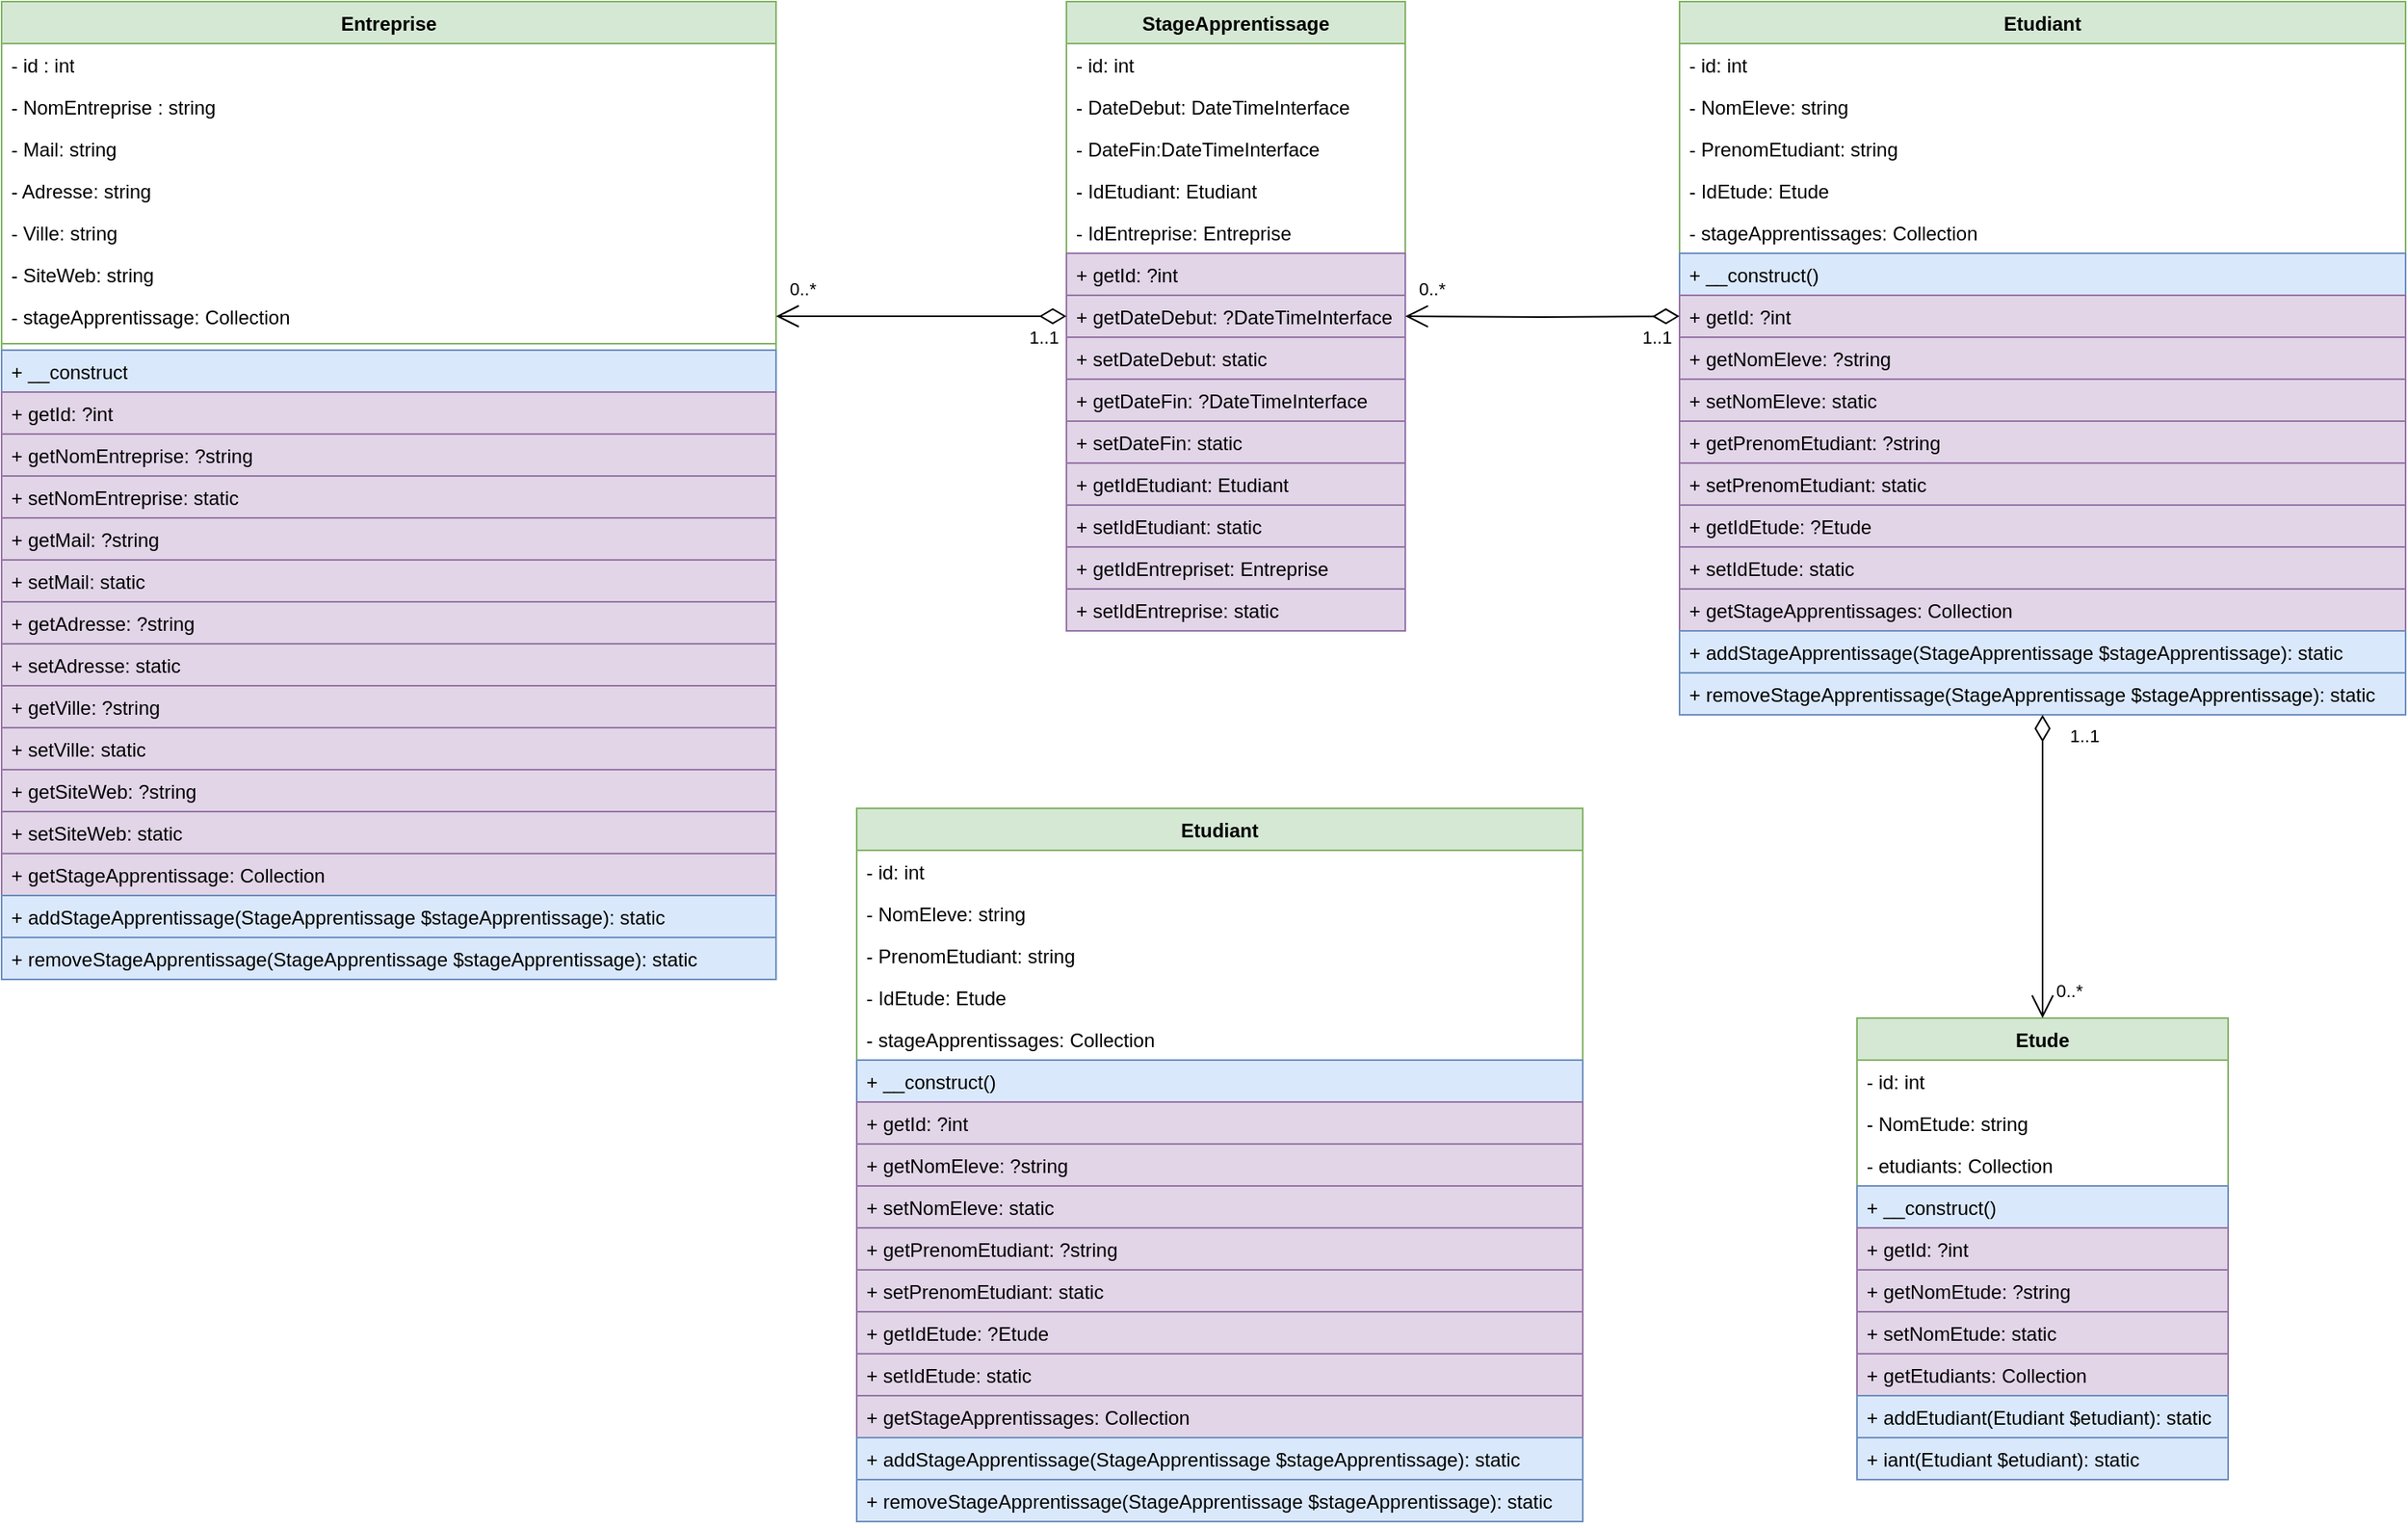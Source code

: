 <mxfile version="24.1.0" type="github">
  <diagram name="Page-1" id="tTyukOXu0yuskVTuLJfC">
    <mxGraphModel dx="2049" dy="1117" grid="1" gridSize="10" guides="1" tooltips="1" connect="1" arrows="1" fold="1" page="1" pageScale="1" pageWidth="827" pageHeight="1169" math="0" shadow="0">
      <root>
        <mxCell id="0" />
        <mxCell id="1" parent="0" />
        <mxCell id="duEF9Qy1ewrFmxR0d5C5-20" value="Entreprise" style="swimlane;fontStyle=1;align=center;verticalAlign=top;childLayout=stackLayout;horizontal=1;startSize=26;horizontalStack=0;resizeParent=1;resizeParentMax=0;resizeLast=0;collapsible=1;marginBottom=0;whiteSpace=wrap;html=1;fillColor=#d5e8d4;strokeColor=#82b366;" vertex="1" parent="1">
          <mxGeometry x="30" y="200" width="480" height="606" as="geometry" />
        </mxCell>
        <mxCell id="duEF9Qy1ewrFmxR0d5C5-21" value="&lt;div&gt;- id : int&lt;/div&gt;" style="text;strokeColor=none;fillColor=none;align=left;verticalAlign=top;spacingLeft=4;spacingRight=4;overflow=hidden;rotatable=0;points=[[0,0.5],[1,0.5]];portConstraint=eastwest;whiteSpace=wrap;html=1;" vertex="1" parent="duEF9Qy1ewrFmxR0d5C5-20">
          <mxGeometry y="26" width="480" height="26" as="geometry" />
        </mxCell>
        <mxCell id="duEF9Qy1ewrFmxR0d5C5-29" value="&lt;div&gt;- NomEntreprise : string&lt;br&gt;&lt;/div&gt;" style="text;strokeColor=none;fillColor=none;align=left;verticalAlign=top;spacingLeft=4;spacingRight=4;overflow=hidden;rotatable=0;points=[[0,0.5],[1,0.5]];portConstraint=eastwest;whiteSpace=wrap;html=1;" vertex="1" parent="duEF9Qy1ewrFmxR0d5C5-20">
          <mxGeometry y="52" width="480" height="26" as="geometry" />
        </mxCell>
        <mxCell id="duEF9Qy1ewrFmxR0d5C5-34" value="&lt;div&gt;- Mail: string&lt;br&gt;&lt;/div&gt;" style="text;strokeColor=none;fillColor=none;align=left;verticalAlign=top;spacingLeft=4;spacingRight=4;overflow=hidden;rotatable=0;points=[[0,0.5],[1,0.5]];portConstraint=eastwest;whiteSpace=wrap;html=1;" vertex="1" parent="duEF9Qy1ewrFmxR0d5C5-20">
          <mxGeometry y="78" width="480" height="26" as="geometry" />
        </mxCell>
        <mxCell id="duEF9Qy1ewrFmxR0d5C5-35" value="&lt;div&gt;- Adresse: string&lt;br&gt;&lt;/div&gt;" style="text;strokeColor=none;fillColor=none;align=left;verticalAlign=top;spacingLeft=4;spacingRight=4;overflow=hidden;rotatable=0;points=[[0,0.5],[1,0.5]];portConstraint=eastwest;whiteSpace=wrap;html=1;" vertex="1" parent="duEF9Qy1ewrFmxR0d5C5-20">
          <mxGeometry y="104" width="480" height="26" as="geometry" />
        </mxCell>
        <mxCell id="duEF9Qy1ewrFmxR0d5C5-37" value="&lt;div&gt;- Ville: string&lt;br&gt;&lt;/div&gt;" style="text;strokeColor=none;fillColor=none;align=left;verticalAlign=top;spacingLeft=4;spacingRight=4;overflow=hidden;rotatable=0;points=[[0,0.5],[1,0.5]];portConstraint=eastwest;whiteSpace=wrap;html=1;" vertex="1" parent="duEF9Qy1ewrFmxR0d5C5-20">
          <mxGeometry y="130" width="480" height="26" as="geometry" />
        </mxCell>
        <mxCell id="duEF9Qy1ewrFmxR0d5C5-36" value="&lt;div&gt;- SiteWeb: string&lt;br&gt;&lt;/div&gt;" style="text;strokeColor=none;fillColor=none;align=left;verticalAlign=top;spacingLeft=4;spacingRight=4;overflow=hidden;rotatable=0;points=[[0,0.5],[1,0.5]];portConstraint=eastwest;whiteSpace=wrap;html=1;" vertex="1" parent="duEF9Qy1ewrFmxR0d5C5-20">
          <mxGeometry y="156" width="480" height="26" as="geometry" />
        </mxCell>
        <mxCell id="duEF9Qy1ewrFmxR0d5C5-38" value="&lt;div&gt;- stageApprentissage: Collection&lt;br&gt;&lt;/div&gt;" style="text;strokeColor=none;fillColor=none;align=left;verticalAlign=top;spacingLeft=4;spacingRight=4;overflow=hidden;rotatable=0;points=[[0,0.5],[1,0.5]];portConstraint=eastwest;whiteSpace=wrap;html=1;" vertex="1" parent="duEF9Qy1ewrFmxR0d5C5-20">
          <mxGeometry y="182" width="480" height="26" as="geometry" />
        </mxCell>
        <mxCell id="duEF9Qy1ewrFmxR0d5C5-22" value="" style="line;strokeWidth=1;fillColor=none;align=left;verticalAlign=middle;spacingTop=-1;spacingLeft=3;spacingRight=3;rotatable=0;labelPosition=right;points=[];portConstraint=eastwest;strokeColor=inherit;" vertex="1" parent="duEF9Qy1ewrFmxR0d5C5-20">
          <mxGeometry y="208" width="480" height="8" as="geometry" />
        </mxCell>
        <mxCell id="duEF9Qy1ewrFmxR0d5C5-41" value="+ __construct" style="text;strokeColor=#6c8ebf;fillColor=#dae8fc;align=left;verticalAlign=top;spacingLeft=4;spacingRight=4;overflow=hidden;rotatable=0;points=[[0,0.5],[1,0.5]];portConstraint=eastwest;whiteSpace=wrap;html=1;" vertex="1" parent="duEF9Qy1ewrFmxR0d5C5-20">
          <mxGeometry y="216" width="480" height="26" as="geometry" />
        </mxCell>
        <mxCell id="duEF9Qy1ewrFmxR0d5C5-42" value="+ getId: ?int" style="text;strokeColor=#9673a6;fillColor=#e1d5e7;align=left;verticalAlign=top;spacingLeft=4;spacingRight=4;overflow=hidden;rotatable=0;points=[[0,0.5],[1,0.5]];portConstraint=eastwest;whiteSpace=wrap;html=1;" vertex="1" parent="duEF9Qy1ewrFmxR0d5C5-20">
          <mxGeometry y="242" width="480" height="26" as="geometry" />
        </mxCell>
        <mxCell id="duEF9Qy1ewrFmxR0d5C5-43" value="+ getNomEntreprise: ?string" style="text;strokeColor=#9673a6;fillColor=#e1d5e7;align=left;verticalAlign=top;spacingLeft=4;spacingRight=4;overflow=hidden;rotatable=0;points=[[0,0.5],[1,0.5]];portConstraint=eastwest;whiteSpace=wrap;html=1;" vertex="1" parent="duEF9Qy1ewrFmxR0d5C5-20">
          <mxGeometry y="268" width="480" height="26" as="geometry" />
        </mxCell>
        <mxCell id="duEF9Qy1ewrFmxR0d5C5-44" value="+ setNomEntreprise: static" style="text;strokeColor=#9673a6;fillColor=#e1d5e7;align=left;verticalAlign=top;spacingLeft=4;spacingRight=4;overflow=hidden;rotatable=0;points=[[0,0.5],[1,0.5]];portConstraint=eastwest;whiteSpace=wrap;html=1;" vertex="1" parent="duEF9Qy1ewrFmxR0d5C5-20">
          <mxGeometry y="294" width="480" height="26" as="geometry" />
        </mxCell>
        <mxCell id="duEF9Qy1ewrFmxR0d5C5-45" value="+ getMail: ?string" style="text;strokeColor=#9673a6;fillColor=#e1d5e7;align=left;verticalAlign=top;spacingLeft=4;spacingRight=4;overflow=hidden;rotatable=0;points=[[0,0.5],[1,0.5]];portConstraint=eastwest;whiteSpace=wrap;html=1;" vertex="1" parent="duEF9Qy1ewrFmxR0d5C5-20">
          <mxGeometry y="320" width="480" height="26" as="geometry" />
        </mxCell>
        <mxCell id="duEF9Qy1ewrFmxR0d5C5-46" value="+ setMail: static" style="text;strokeColor=#9673a6;fillColor=#e1d5e7;align=left;verticalAlign=top;spacingLeft=4;spacingRight=4;overflow=hidden;rotatable=0;points=[[0,0.5],[1,0.5]];portConstraint=eastwest;whiteSpace=wrap;html=1;" vertex="1" parent="duEF9Qy1ewrFmxR0d5C5-20">
          <mxGeometry y="346" width="480" height="26" as="geometry" />
        </mxCell>
        <mxCell id="duEF9Qy1ewrFmxR0d5C5-47" value="+ getAdresse: ?string" style="text;strokeColor=#9673a6;fillColor=#e1d5e7;align=left;verticalAlign=top;spacingLeft=4;spacingRight=4;overflow=hidden;rotatable=0;points=[[0,0.5],[1,0.5]];portConstraint=eastwest;whiteSpace=wrap;html=1;" vertex="1" parent="duEF9Qy1ewrFmxR0d5C5-20">
          <mxGeometry y="372" width="480" height="26" as="geometry" />
        </mxCell>
        <mxCell id="duEF9Qy1ewrFmxR0d5C5-48" value="+ setAdresse: static" style="text;strokeColor=#9673a6;fillColor=#e1d5e7;align=left;verticalAlign=top;spacingLeft=4;spacingRight=4;overflow=hidden;rotatable=0;points=[[0,0.5],[1,0.5]];portConstraint=eastwest;whiteSpace=wrap;html=1;" vertex="1" parent="duEF9Qy1ewrFmxR0d5C5-20">
          <mxGeometry y="398" width="480" height="26" as="geometry" />
        </mxCell>
        <mxCell id="duEF9Qy1ewrFmxR0d5C5-49" value="+ getVille: ?string" style="text;strokeColor=#9673a6;fillColor=#e1d5e7;align=left;verticalAlign=top;spacingLeft=4;spacingRight=4;overflow=hidden;rotatable=0;points=[[0,0.5],[1,0.5]];portConstraint=eastwest;whiteSpace=wrap;html=1;" vertex="1" parent="duEF9Qy1ewrFmxR0d5C5-20">
          <mxGeometry y="424" width="480" height="26" as="geometry" />
        </mxCell>
        <mxCell id="duEF9Qy1ewrFmxR0d5C5-50" value="+ setVille: static" style="text;strokeColor=#9673a6;fillColor=#e1d5e7;align=left;verticalAlign=top;spacingLeft=4;spacingRight=4;overflow=hidden;rotatable=0;points=[[0,0.5],[1,0.5]];portConstraint=eastwest;whiteSpace=wrap;html=1;" vertex="1" parent="duEF9Qy1ewrFmxR0d5C5-20">
          <mxGeometry y="450" width="480" height="26" as="geometry" />
        </mxCell>
        <mxCell id="duEF9Qy1ewrFmxR0d5C5-51" value="+ getSiteWeb: ?string" style="text;strokeColor=#9673a6;fillColor=#e1d5e7;align=left;verticalAlign=top;spacingLeft=4;spacingRight=4;overflow=hidden;rotatable=0;points=[[0,0.5],[1,0.5]];portConstraint=eastwest;whiteSpace=wrap;html=1;" vertex="1" parent="duEF9Qy1ewrFmxR0d5C5-20">
          <mxGeometry y="476" width="480" height="26" as="geometry" />
        </mxCell>
        <mxCell id="duEF9Qy1ewrFmxR0d5C5-52" value="+ setSiteWeb: static" style="text;strokeColor=#9673a6;fillColor=#e1d5e7;align=left;verticalAlign=top;spacingLeft=4;spacingRight=4;overflow=hidden;rotatable=0;points=[[0,0.5],[1,0.5]];portConstraint=eastwest;whiteSpace=wrap;html=1;" vertex="1" parent="duEF9Qy1ewrFmxR0d5C5-20">
          <mxGeometry y="502" width="480" height="26" as="geometry" />
        </mxCell>
        <mxCell id="duEF9Qy1ewrFmxR0d5C5-53" value="+ getStageApprentissage: Collection" style="text;strokeColor=#9673a6;fillColor=#e1d5e7;align=left;verticalAlign=top;spacingLeft=4;spacingRight=4;overflow=hidden;rotatable=0;points=[[0,0.5],[1,0.5]];portConstraint=eastwest;whiteSpace=wrap;html=1;" vertex="1" parent="duEF9Qy1ewrFmxR0d5C5-20">
          <mxGeometry y="528" width="480" height="26" as="geometry" />
        </mxCell>
        <mxCell id="duEF9Qy1ewrFmxR0d5C5-81" value="+ addStageApprentissage(StageApprentissage $stageApprentissage): static" style="text;strokeColor=#6c8ebf;fillColor=#dae8fc;align=left;verticalAlign=top;spacingLeft=4;spacingRight=4;overflow=hidden;rotatable=0;points=[[0,0.5],[1,0.5]];portConstraint=eastwest;whiteSpace=wrap;html=1;" vertex="1" parent="duEF9Qy1ewrFmxR0d5C5-20">
          <mxGeometry y="554" width="480" height="26" as="geometry" />
        </mxCell>
        <mxCell id="duEF9Qy1ewrFmxR0d5C5-82" value="+ removeStageApprentissage(StageApprentissage $stageApprentissage): static" style="text;strokeColor=#6c8ebf;fillColor=#dae8fc;align=left;verticalAlign=top;spacingLeft=4;spacingRight=4;overflow=hidden;rotatable=0;points=[[0,0.5],[1,0.5]];portConstraint=eastwest;whiteSpace=wrap;html=1;" vertex="1" parent="duEF9Qy1ewrFmxR0d5C5-20">
          <mxGeometry y="580" width="480" height="26" as="geometry" />
        </mxCell>
        <mxCell id="duEF9Qy1ewrFmxR0d5C5-57" value="Etudiant" style="swimlane;fontStyle=1;align=center;verticalAlign=top;childLayout=stackLayout;horizontal=1;startSize=26;horizontalStack=0;resizeParent=1;resizeParentMax=0;resizeLast=0;collapsible=1;marginBottom=0;whiteSpace=wrap;html=1;fillColor=#d5e8d4;strokeColor=#82b366;" vertex="1" parent="1">
          <mxGeometry x="1070" y="200" width="450" height="442" as="geometry" />
        </mxCell>
        <mxCell id="duEF9Qy1ewrFmxR0d5C5-58" value="&lt;div&gt;- id: int&lt;/div&gt;" style="text;strokeColor=none;fillColor=none;align=left;verticalAlign=top;spacingLeft=4;spacingRight=4;overflow=hidden;rotatable=0;points=[[0,0.5],[1,0.5]];portConstraint=eastwest;whiteSpace=wrap;html=1;" vertex="1" parent="duEF9Qy1ewrFmxR0d5C5-57">
          <mxGeometry y="26" width="450" height="26" as="geometry" />
        </mxCell>
        <mxCell id="duEF9Qy1ewrFmxR0d5C5-59" value="&lt;div&gt;- NomEleve: string&lt;br&gt;&lt;/div&gt;" style="text;strokeColor=none;fillColor=none;align=left;verticalAlign=top;spacingLeft=4;spacingRight=4;overflow=hidden;rotatable=0;points=[[0,0.5],[1,0.5]];portConstraint=eastwest;whiteSpace=wrap;html=1;" vertex="1" parent="duEF9Qy1ewrFmxR0d5C5-57">
          <mxGeometry y="52" width="450" height="26" as="geometry" />
        </mxCell>
        <mxCell id="duEF9Qy1ewrFmxR0d5C5-60" value="&lt;div&gt;- PrenomEtudiant: string&lt;br&gt;&lt;/div&gt;" style="text;strokeColor=none;fillColor=none;align=left;verticalAlign=top;spacingLeft=4;spacingRight=4;overflow=hidden;rotatable=0;points=[[0,0.5],[1,0.5]];portConstraint=eastwest;whiteSpace=wrap;html=1;" vertex="1" parent="duEF9Qy1ewrFmxR0d5C5-57">
          <mxGeometry y="78" width="450" height="26" as="geometry" />
        </mxCell>
        <mxCell id="duEF9Qy1ewrFmxR0d5C5-61" value="&lt;div&gt;- IdEtude: Etude&lt;br&gt;&lt;/div&gt;" style="text;strokeColor=none;fillColor=none;align=left;verticalAlign=top;spacingLeft=4;spacingRight=4;overflow=hidden;rotatable=0;points=[[0,0.5],[1,0.5]];portConstraint=eastwest;whiteSpace=wrap;html=1;" vertex="1" parent="duEF9Qy1ewrFmxR0d5C5-57">
          <mxGeometry y="104" width="450" height="26" as="geometry" />
        </mxCell>
        <mxCell id="duEF9Qy1ewrFmxR0d5C5-62" value="&lt;div&gt;- stageApprentissages: Collection&lt;br&gt;&lt;/div&gt;" style="text;strokeColor=none;fillColor=none;align=left;verticalAlign=top;spacingLeft=4;spacingRight=4;overflow=hidden;rotatable=0;points=[[0,0.5],[1,0.5]];portConstraint=eastwest;whiteSpace=wrap;html=1;" vertex="1" parent="duEF9Qy1ewrFmxR0d5C5-57">
          <mxGeometry y="130" width="450" height="26" as="geometry" />
        </mxCell>
        <mxCell id="duEF9Qy1ewrFmxR0d5C5-66" value="+ __construct()" style="text;strokeColor=#6c8ebf;fillColor=#dae8fc;align=left;verticalAlign=top;spacingLeft=4;spacingRight=4;overflow=hidden;rotatable=0;points=[[0,0.5],[1,0.5]];portConstraint=eastwest;whiteSpace=wrap;html=1;" vertex="1" parent="duEF9Qy1ewrFmxR0d5C5-57">
          <mxGeometry y="156" width="450" height="26" as="geometry" />
        </mxCell>
        <mxCell id="duEF9Qy1ewrFmxR0d5C5-67" value="+ getId: ?int" style="text;strokeColor=#9673a6;fillColor=#e1d5e7;align=left;verticalAlign=top;spacingLeft=4;spacingRight=4;overflow=hidden;rotatable=0;points=[[0,0.5],[1,0.5]];portConstraint=eastwest;whiteSpace=wrap;html=1;" vertex="1" parent="duEF9Qy1ewrFmxR0d5C5-57">
          <mxGeometry y="182" width="450" height="26" as="geometry" />
        </mxCell>
        <mxCell id="duEF9Qy1ewrFmxR0d5C5-68" value="+ getNomEleve: ?string" style="text;strokeColor=#9673a6;fillColor=#e1d5e7;align=left;verticalAlign=top;spacingLeft=4;spacingRight=4;overflow=hidden;rotatable=0;points=[[0,0.5],[1,0.5]];portConstraint=eastwest;whiteSpace=wrap;html=1;" vertex="1" parent="duEF9Qy1ewrFmxR0d5C5-57">
          <mxGeometry y="208" width="450" height="26" as="geometry" />
        </mxCell>
        <mxCell id="duEF9Qy1ewrFmxR0d5C5-69" value="+ setNomEleve: static" style="text;strokeColor=#9673a6;fillColor=#e1d5e7;align=left;verticalAlign=top;spacingLeft=4;spacingRight=4;overflow=hidden;rotatable=0;points=[[0,0.5],[1,0.5]];portConstraint=eastwest;whiteSpace=wrap;html=1;" vertex="1" parent="duEF9Qy1ewrFmxR0d5C5-57">
          <mxGeometry y="234" width="450" height="26" as="geometry" />
        </mxCell>
        <mxCell id="duEF9Qy1ewrFmxR0d5C5-70" value="+ getPrenomEtudiant: ?string" style="text;strokeColor=#9673a6;fillColor=#e1d5e7;align=left;verticalAlign=top;spacingLeft=4;spacingRight=4;overflow=hidden;rotatable=0;points=[[0,0.5],[1,0.5]];portConstraint=eastwest;whiteSpace=wrap;html=1;" vertex="1" parent="duEF9Qy1ewrFmxR0d5C5-57">
          <mxGeometry y="260" width="450" height="26" as="geometry" />
        </mxCell>
        <mxCell id="duEF9Qy1ewrFmxR0d5C5-71" value="+ setPrenomEtudiant: static" style="text;strokeColor=#9673a6;fillColor=#e1d5e7;align=left;verticalAlign=top;spacingLeft=4;spacingRight=4;overflow=hidden;rotatable=0;points=[[0,0.5],[1,0.5]];portConstraint=eastwest;whiteSpace=wrap;html=1;" vertex="1" parent="duEF9Qy1ewrFmxR0d5C5-57">
          <mxGeometry y="286" width="450" height="26" as="geometry" />
        </mxCell>
        <mxCell id="duEF9Qy1ewrFmxR0d5C5-72" value="+ getIdEtude: ?Etude" style="text;strokeColor=#9673a6;fillColor=#e1d5e7;align=left;verticalAlign=top;spacingLeft=4;spacingRight=4;overflow=hidden;rotatable=0;points=[[0,0.5],[1,0.5]];portConstraint=eastwest;whiteSpace=wrap;html=1;" vertex="1" parent="duEF9Qy1ewrFmxR0d5C5-57">
          <mxGeometry y="312" width="450" height="26" as="geometry" />
        </mxCell>
        <mxCell id="duEF9Qy1ewrFmxR0d5C5-73" value="+ setIdEtude: static" style="text;strokeColor=#9673a6;fillColor=#e1d5e7;align=left;verticalAlign=top;spacingLeft=4;spacingRight=4;overflow=hidden;rotatable=0;points=[[0,0.5],[1,0.5]];portConstraint=eastwest;whiteSpace=wrap;html=1;" vertex="1" parent="duEF9Qy1ewrFmxR0d5C5-57">
          <mxGeometry y="338" width="450" height="26" as="geometry" />
        </mxCell>
        <mxCell id="duEF9Qy1ewrFmxR0d5C5-74" value="+ getStageApprentissages: Collection" style="text;strokeColor=#9673a6;fillColor=#e1d5e7;align=left;verticalAlign=top;spacingLeft=4;spacingRight=4;overflow=hidden;rotatable=0;points=[[0,0.5],[1,0.5]];portConstraint=eastwest;whiteSpace=wrap;html=1;" vertex="1" parent="duEF9Qy1ewrFmxR0d5C5-57">
          <mxGeometry y="364" width="450" height="26" as="geometry" />
        </mxCell>
        <mxCell id="duEF9Qy1ewrFmxR0d5C5-75" value="+ addStageApprentissage(StageApprentissage $stageApprentissage): static" style="text;strokeColor=#6c8ebf;fillColor=#dae8fc;align=left;verticalAlign=top;spacingLeft=4;spacingRight=4;overflow=hidden;rotatable=0;points=[[0,0.5],[1,0.5]];portConstraint=eastwest;whiteSpace=wrap;html=1;" vertex="1" parent="duEF9Qy1ewrFmxR0d5C5-57">
          <mxGeometry y="390" width="450" height="26" as="geometry" />
        </mxCell>
        <mxCell id="duEF9Qy1ewrFmxR0d5C5-76" value="+ removeStageApprentissage(StageApprentissage $stageApprentissage): static" style="text;strokeColor=#6c8ebf;fillColor=#dae8fc;align=left;verticalAlign=top;spacingLeft=4;spacingRight=4;overflow=hidden;rotatable=0;points=[[0,0.5],[1,0.5]];portConstraint=eastwest;whiteSpace=wrap;html=1;" vertex="1" parent="duEF9Qy1ewrFmxR0d5C5-57">
          <mxGeometry y="416" width="450" height="26" as="geometry" />
        </mxCell>
        <mxCell id="duEF9Qy1ewrFmxR0d5C5-83" value="&lt;div&gt;Etude&lt;/div&gt;" style="swimlane;fontStyle=1;align=center;verticalAlign=top;childLayout=stackLayout;horizontal=1;startSize=26;horizontalStack=0;resizeParent=1;resizeParentMax=0;resizeLast=0;collapsible=1;marginBottom=0;whiteSpace=wrap;html=1;fillColor=#d5e8d4;strokeColor=#82b366;" vertex="1" parent="1">
          <mxGeometry x="1180" y="830" width="230" height="286" as="geometry" />
        </mxCell>
        <mxCell id="duEF9Qy1ewrFmxR0d5C5-84" value="&lt;div&gt;- id: int&lt;/div&gt;" style="text;strokeColor=none;fillColor=none;align=left;verticalAlign=top;spacingLeft=4;spacingRight=4;overflow=hidden;rotatable=0;points=[[0,0.5],[1,0.5]];portConstraint=eastwest;whiteSpace=wrap;html=1;" vertex="1" parent="duEF9Qy1ewrFmxR0d5C5-83">
          <mxGeometry y="26" width="230" height="26" as="geometry" />
        </mxCell>
        <mxCell id="duEF9Qy1ewrFmxR0d5C5-85" value="&lt;div&gt;- NomEtude: string&lt;br&gt;&lt;/div&gt;" style="text;strokeColor=none;fillColor=none;align=left;verticalAlign=top;spacingLeft=4;spacingRight=4;overflow=hidden;rotatable=0;points=[[0,0.5],[1,0.5]];portConstraint=eastwest;whiteSpace=wrap;html=1;" vertex="1" parent="duEF9Qy1ewrFmxR0d5C5-83">
          <mxGeometry y="52" width="230" height="26" as="geometry" />
        </mxCell>
        <mxCell id="duEF9Qy1ewrFmxR0d5C5-88" value="&lt;div&gt;- etudiants: Collection&lt;br&gt;&lt;/div&gt;" style="text;strokeColor=none;fillColor=none;align=left;verticalAlign=top;spacingLeft=4;spacingRight=4;overflow=hidden;rotatable=0;points=[[0,0.5],[1,0.5]];portConstraint=eastwest;whiteSpace=wrap;html=1;" vertex="1" parent="duEF9Qy1ewrFmxR0d5C5-83">
          <mxGeometry y="78" width="230" height="26" as="geometry" />
        </mxCell>
        <mxCell id="duEF9Qy1ewrFmxR0d5C5-89" value="+ __construct()" style="text;strokeColor=#6c8ebf;fillColor=#dae8fc;align=left;verticalAlign=top;spacingLeft=4;spacingRight=4;overflow=hidden;rotatable=0;points=[[0,0.5],[1,0.5]];portConstraint=eastwest;whiteSpace=wrap;html=1;" vertex="1" parent="duEF9Qy1ewrFmxR0d5C5-83">
          <mxGeometry y="104" width="230" height="26" as="geometry" />
        </mxCell>
        <mxCell id="duEF9Qy1ewrFmxR0d5C5-90" value="+ getId: ?int" style="text;strokeColor=#9673a6;fillColor=#e1d5e7;align=left;verticalAlign=top;spacingLeft=4;spacingRight=4;overflow=hidden;rotatable=0;points=[[0,0.5],[1,0.5]];portConstraint=eastwest;whiteSpace=wrap;html=1;" vertex="1" parent="duEF9Qy1ewrFmxR0d5C5-83">
          <mxGeometry y="130" width="230" height="26" as="geometry" />
        </mxCell>
        <mxCell id="duEF9Qy1ewrFmxR0d5C5-91" value="+ getNomEtude: ?string" style="text;strokeColor=#9673a6;fillColor=#e1d5e7;align=left;verticalAlign=top;spacingLeft=4;spacingRight=4;overflow=hidden;rotatable=0;points=[[0,0.5],[1,0.5]];portConstraint=eastwest;whiteSpace=wrap;html=1;" vertex="1" parent="duEF9Qy1ewrFmxR0d5C5-83">
          <mxGeometry y="156" width="230" height="26" as="geometry" />
        </mxCell>
        <mxCell id="duEF9Qy1ewrFmxR0d5C5-92" value="+ setNomEtude: static" style="text;strokeColor=#9673a6;fillColor=#e1d5e7;align=left;verticalAlign=top;spacingLeft=4;spacingRight=4;overflow=hidden;rotatable=0;points=[[0,0.5],[1,0.5]];portConstraint=eastwest;whiteSpace=wrap;html=1;" vertex="1" parent="duEF9Qy1ewrFmxR0d5C5-83">
          <mxGeometry y="182" width="230" height="26" as="geometry" />
        </mxCell>
        <mxCell id="duEF9Qy1ewrFmxR0d5C5-97" value="+ getEtudiants: Collection" style="text;strokeColor=#9673a6;fillColor=#e1d5e7;align=left;verticalAlign=top;spacingLeft=4;spacingRight=4;overflow=hidden;rotatable=0;points=[[0,0.5],[1,0.5]];portConstraint=eastwest;whiteSpace=wrap;html=1;" vertex="1" parent="duEF9Qy1ewrFmxR0d5C5-83">
          <mxGeometry y="208" width="230" height="26" as="geometry" />
        </mxCell>
        <mxCell id="duEF9Qy1ewrFmxR0d5C5-98" value="+ addEtudiant(Etudiant $etudiant): static" style="text;strokeColor=#6c8ebf;fillColor=#dae8fc;align=left;verticalAlign=top;spacingLeft=4;spacingRight=4;overflow=hidden;rotatable=0;points=[[0,0.5],[1,0.5]];portConstraint=eastwest;whiteSpace=wrap;html=1;" vertex="1" parent="duEF9Qy1ewrFmxR0d5C5-83">
          <mxGeometry y="234" width="230" height="26" as="geometry" />
        </mxCell>
        <mxCell id="duEF9Qy1ewrFmxR0d5C5-99" value="+ iant(Etudiant $etudiant): static" style="text;strokeColor=#6c8ebf;fillColor=#dae8fc;align=left;verticalAlign=top;spacingLeft=4;spacingRight=4;overflow=hidden;rotatable=0;points=[[0,0.5],[1,0.5]];portConstraint=eastwest;whiteSpace=wrap;html=1;" vertex="1" parent="duEF9Qy1ewrFmxR0d5C5-83">
          <mxGeometry y="260" width="230" height="26" as="geometry" />
        </mxCell>
        <mxCell id="duEF9Qy1ewrFmxR0d5C5-103" value="" style="endArrow=open;html=1;endSize=12;startArrow=diamondThin;startSize=14;startFill=0;edgeStyle=orthogonalEdgeStyle;rounded=0;entryX=0.5;entryY=0;entryDx=0;entryDy=0;exitX=0.5;exitY=1;exitDx=0;exitDy=0;" edge="1" parent="1" source="duEF9Qy1ewrFmxR0d5C5-57" target="duEF9Qy1ewrFmxR0d5C5-83">
          <mxGeometry relative="1" as="geometry">
            <mxPoint x="720" y="900" as="sourcePoint" />
            <mxPoint x="880" y="900" as="targetPoint" />
          </mxGeometry>
        </mxCell>
        <mxCell id="duEF9Qy1ewrFmxR0d5C5-104" value="1..1" style="edgeLabel;resizable=0;html=1;align=left;verticalAlign=top;" connectable="0" vertex="1" parent="duEF9Qy1ewrFmxR0d5C5-103">
          <mxGeometry x="-1" relative="1" as="geometry">
            <mxPoint x="15" as="offset" />
          </mxGeometry>
        </mxCell>
        <mxCell id="duEF9Qy1ewrFmxR0d5C5-105" value="&lt;div&gt;0..*&lt;/div&gt;" style="edgeLabel;resizable=0;html=1;align=right;verticalAlign=top;" connectable="0" vertex="1" parent="duEF9Qy1ewrFmxR0d5C5-103">
          <mxGeometry x="1" relative="1" as="geometry">
            <mxPoint x="25" y="-30" as="offset" />
          </mxGeometry>
        </mxCell>
        <mxCell id="duEF9Qy1ewrFmxR0d5C5-106" value="StageApprentissage" style="swimlane;fontStyle=1;align=center;verticalAlign=top;childLayout=stackLayout;horizontal=1;startSize=26;horizontalStack=0;resizeParent=1;resizeParentMax=0;resizeLast=0;collapsible=1;marginBottom=0;whiteSpace=wrap;html=1;fillColor=#d5e8d4;strokeColor=#82b366;" vertex="1" parent="1">
          <mxGeometry x="690" y="200" width="210" height="390" as="geometry" />
        </mxCell>
        <mxCell id="duEF9Qy1ewrFmxR0d5C5-107" value="&lt;div&gt;- id: int&lt;/div&gt;" style="text;strokeColor=none;fillColor=none;align=left;verticalAlign=top;spacingLeft=4;spacingRight=4;overflow=hidden;rotatable=0;points=[[0,0.5],[1,0.5]];portConstraint=eastwest;whiteSpace=wrap;html=1;" vertex="1" parent="duEF9Qy1ewrFmxR0d5C5-106">
          <mxGeometry y="26" width="210" height="26" as="geometry" />
        </mxCell>
        <mxCell id="duEF9Qy1ewrFmxR0d5C5-108" value="&lt;div&gt;- DateDebut: DateTimeInterface&lt;br&gt;&lt;/div&gt;" style="text;strokeColor=none;fillColor=none;align=left;verticalAlign=top;spacingLeft=4;spacingRight=4;overflow=hidden;rotatable=0;points=[[0,0.5],[1,0.5]];portConstraint=eastwest;whiteSpace=wrap;html=1;" vertex="1" parent="duEF9Qy1ewrFmxR0d5C5-106">
          <mxGeometry y="52" width="210" height="26" as="geometry" />
        </mxCell>
        <mxCell id="duEF9Qy1ewrFmxR0d5C5-109" value="&lt;div&gt;- DateFin:DateTimeInterface &lt;/div&gt;" style="text;strokeColor=none;fillColor=none;align=left;verticalAlign=top;spacingLeft=4;spacingRight=4;overflow=hidden;rotatable=0;points=[[0,0.5],[1,0.5]];portConstraint=eastwest;whiteSpace=wrap;html=1;" vertex="1" parent="duEF9Qy1ewrFmxR0d5C5-106">
          <mxGeometry y="78" width="210" height="26" as="geometry" />
        </mxCell>
        <mxCell id="duEF9Qy1ewrFmxR0d5C5-110" value="&lt;div&gt;- IdEtudiant: Etudiant&lt;br&gt;&lt;/div&gt;" style="text;strokeColor=none;fillColor=none;align=left;verticalAlign=top;spacingLeft=4;spacingRight=4;overflow=hidden;rotatable=0;points=[[0,0.5],[1,0.5]];portConstraint=eastwest;whiteSpace=wrap;html=1;" vertex="1" parent="duEF9Qy1ewrFmxR0d5C5-106">
          <mxGeometry y="104" width="210" height="26" as="geometry" />
        </mxCell>
        <mxCell id="duEF9Qy1ewrFmxR0d5C5-111" value="&lt;div&gt;- IdEntreprise: Entreprise&lt;br&gt;&lt;/div&gt;" style="text;strokeColor=none;fillColor=none;align=left;verticalAlign=top;spacingLeft=4;spacingRight=4;overflow=hidden;rotatable=0;points=[[0,0.5],[1,0.5]];portConstraint=eastwest;whiteSpace=wrap;html=1;" vertex="1" parent="duEF9Qy1ewrFmxR0d5C5-106">
          <mxGeometry y="130" width="210" height="26" as="geometry" />
        </mxCell>
        <mxCell id="duEF9Qy1ewrFmxR0d5C5-113" value="+ getId: ?int" style="text;strokeColor=#9673a6;fillColor=#e1d5e7;align=left;verticalAlign=top;spacingLeft=4;spacingRight=4;overflow=hidden;rotatable=0;points=[[0,0.5],[1,0.5]];portConstraint=eastwest;whiteSpace=wrap;html=1;" vertex="1" parent="duEF9Qy1ewrFmxR0d5C5-106">
          <mxGeometry y="156" width="210" height="26" as="geometry" />
        </mxCell>
        <mxCell id="duEF9Qy1ewrFmxR0d5C5-114" value="+ getDateDebut: ?DateTimeInterface" style="text;strokeColor=#9673a6;fillColor=#e1d5e7;align=left;verticalAlign=top;spacingLeft=4;spacingRight=4;overflow=hidden;rotatable=0;points=[[0,0.5],[1,0.5]];portConstraint=eastwest;whiteSpace=wrap;html=1;" vertex="1" parent="duEF9Qy1ewrFmxR0d5C5-106">
          <mxGeometry y="182" width="210" height="26" as="geometry" />
        </mxCell>
        <mxCell id="duEF9Qy1ewrFmxR0d5C5-115" value="+ setDateDebut: static" style="text;strokeColor=#9673a6;fillColor=#e1d5e7;align=left;verticalAlign=top;spacingLeft=4;spacingRight=4;overflow=hidden;rotatable=0;points=[[0,0.5],[1,0.5]];portConstraint=eastwest;whiteSpace=wrap;html=1;" vertex="1" parent="duEF9Qy1ewrFmxR0d5C5-106">
          <mxGeometry y="208" width="210" height="26" as="geometry" />
        </mxCell>
        <mxCell id="duEF9Qy1ewrFmxR0d5C5-123" value="+ getDateFin: ?DateTimeInterface" style="text;strokeColor=#9673a6;fillColor=#e1d5e7;align=left;verticalAlign=top;spacingLeft=4;spacingRight=4;overflow=hidden;rotatable=0;points=[[0,0.5],[1,0.5]];portConstraint=eastwest;whiteSpace=wrap;html=1;" vertex="1" parent="duEF9Qy1ewrFmxR0d5C5-106">
          <mxGeometry y="234" width="210" height="26" as="geometry" />
        </mxCell>
        <mxCell id="duEF9Qy1ewrFmxR0d5C5-124" value="+ setDateFin: static" style="text;strokeColor=#9673a6;fillColor=#e1d5e7;align=left;verticalAlign=top;spacingLeft=4;spacingRight=4;overflow=hidden;rotatable=0;points=[[0,0.5],[1,0.5]];portConstraint=eastwest;whiteSpace=wrap;html=1;" vertex="1" parent="duEF9Qy1ewrFmxR0d5C5-106">
          <mxGeometry y="260" width="210" height="26" as="geometry" />
        </mxCell>
        <mxCell id="duEF9Qy1ewrFmxR0d5C5-125" value="+ getIdEtudiant: Etudiant" style="text;strokeColor=#9673a6;fillColor=#e1d5e7;align=left;verticalAlign=top;spacingLeft=4;spacingRight=4;overflow=hidden;rotatable=0;points=[[0,0.5],[1,0.5]];portConstraint=eastwest;whiteSpace=wrap;html=1;" vertex="1" parent="duEF9Qy1ewrFmxR0d5C5-106">
          <mxGeometry y="286" width="210" height="26" as="geometry" />
        </mxCell>
        <mxCell id="duEF9Qy1ewrFmxR0d5C5-126" value="+ setIdEtudiant: static" style="text;strokeColor=#9673a6;fillColor=#e1d5e7;align=left;verticalAlign=top;spacingLeft=4;spacingRight=4;overflow=hidden;rotatable=0;points=[[0,0.5],[1,0.5]];portConstraint=eastwest;whiteSpace=wrap;html=1;" vertex="1" parent="duEF9Qy1ewrFmxR0d5C5-106">
          <mxGeometry y="312" width="210" height="26" as="geometry" />
        </mxCell>
        <mxCell id="duEF9Qy1ewrFmxR0d5C5-127" value="+ getIdEntrepriset: Entreprise" style="text;strokeColor=#9673a6;fillColor=#e1d5e7;align=left;verticalAlign=top;spacingLeft=4;spacingRight=4;overflow=hidden;rotatable=0;points=[[0,0.5],[1,0.5]];portConstraint=eastwest;whiteSpace=wrap;html=1;" vertex="1" parent="duEF9Qy1ewrFmxR0d5C5-106">
          <mxGeometry y="338" width="210" height="26" as="geometry" />
        </mxCell>
        <mxCell id="duEF9Qy1ewrFmxR0d5C5-128" value="+ setIdEntreprise: static" style="text;strokeColor=#9673a6;fillColor=#e1d5e7;align=left;verticalAlign=top;spacingLeft=4;spacingRight=4;overflow=hidden;rotatable=0;points=[[0,0.5],[1,0.5]];portConstraint=eastwest;whiteSpace=wrap;html=1;" vertex="1" parent="duEF9Qy1ewrFmxR0d5C5-106">
          <mxGeometry y="364" width="210" height="26" as="geometry" />
        </mxCell>
        <mxCell id="duEF9Qy1ewrFmxR0d5C5-129" value="" style="endArrow=open;html=1;endSize=12;startArrow=diamondThin;startSize=14;startFill=0;edgeStyle=orthogonalEdgeStyle;rounded=0;" edge="1" parent="1" target="duEF9Qy1ewrFmxR0d5C5-106">
          <mxGeometry relative="1" as="geometry">
            <mxPoint x="1070" y="395" as="sourcePoint" />
            <mxPoint x="1305" y="840" as="targetPoint" />
          </mxGeometry>
        </mxCell>
        <mxCell id="duEF9Qy1ewrFmxR0d5C5-130" value="1..1" style="edgeLabel;resizable=0;html=1;align=left;verticalAlign=top;" connectable="0" vertex="1" parent="duEF9Qy1ewrFmxR0d5C5-129">
          <mxGeometry x="-1" relative="1" as="geometry">
            <mxPoint x="-25" as="offset" />
          </mxGeometry>
        </mxCell>
        <mxCell id="duEF9Qy1ewrFmxR0d5C5-131" value="&lt;div&gt;0..*&lt;/div&gt;" style="edgeLabel;resizable=0;html=1;align=right;verticalAlign=top;" connectable="0" vertex="1" parent="duEF9Qy1ewrFmxR0d5C5-129">
          <mxGeometry x="1" relative="1" as="geometry">
            <mxPoint x="25" y="-30" as="offset" />
          </mxGeometry>
        </mxCell>
        <mxCell id="duEF9Qy1ewrFmxR0d5C5-138" value="" style="endArrow=open;html=1;endSize=12;startArrow=diamondThin;startSize=14;startFill=0;edgeStyle=orthogonalEdgeStyle;rounded=0;entryX=1;entryY=0.5;entryDx=0;entryDy=0;" edge="1" parent="1" source="duEF9Qy1ewrFmxR0d5C5-106" target="duEF9Qy1ewrFmxR0d5C5-38">
          <mxGeometry relative="1" as="geometry">
            <mxPoint x="1080" y="405" as="sourcePoint" />
            <mxPoint x="910" y="405" as="targetPoint" />
          </mxGeometry>
        </mxCell>
        <mxCell id="duEF9Qy1ewrFmxR0d5C5-139" value="1..1" style="edgeLabel;resizable=0;html=1;align=left;verticalAlign=top;" connectable="0" vertex="1" parent="duEF9Qy1ewrFmxR0d5C5-138">
          <mxGeometry x="-1" relative="1" as="geometry">
            <mxPoint x="-25" as="offset" />
          </mxGeometry>
        </mxCell>
        <mxCell id="duEF9Qy1ewrFmxR0d5C5-140" value="&lt;div&gt;0..*&lt;/div&gt;" style="edgeLabel;resizable=0;html=1;align=right;verticalAlign=top;" connectable="0" vertex="1" parent="duEF9Qy1ewrFmxR0d5C5-138">
          <mxGeometry x="1" relative="1" as="geometry">
            <mxPoint x="25" y="-30" as="offset" />
          </mxGeometry>
        </mxCell>
        <mxCell id="duEF9Qy1ewrFmxR0d5C5-141" value="Etudiant" style="swimlane;fontStyle=1;align=center;verticalAlign=top;childLayout=stackLayout;horizontal=1;startSize=26;horizontalStack=0;resizeParent=1;resizeParentMax=0;resizeLast=0;collapsible=1;marginBottom=0;whiteSpace=wrap;html=1;fillColor=#d5e8d4;strokeColor=#82b366;" vertex="1" parent="1">
          <mxGeometry x="560" y="700" width="450" height="442" as="geometry" />
        </mxCell>
        <mxCell id="duEF9Qy1ewrFmxR0d5C5-142" value="&lt;div&gt;- id: int&lt;/div&gt;" style="text;strokeColor=none;fillColor=none;align=left;verticalAlign=top;spacingLeft=4;spacingRight=4;overflow=hidden;rotatable=0;points=[[0,0.5],[1,0.5]];portConstraint=eastwest;whiteSpace=wrap;html=1;" vertex="1" parent="duEF9Qy1ewrFmxR0d5C5-141">
          <mxGeometry y="26" width="450" height="26" as="geometry" />
        </mxCell>
        <mxCell id="duEF9Qy1ewrFmxR0d5C5-143" value="&lt;div&gt;- NomEleve: string&lt;br&gt;&lt;/div&gt;" style="text;strokeColor=none;fillColor=none;align=left;verticalAlign=top;spacingLeft=4;spacingRight=4;overflow=hidden;rotatable=0;points=[[0,0.5],[1,0.5]];portConstraint=eastwest;whiteSpace=wrap;html=1;" vertex="1" parent="duEF9Qy1ewrFmxR0d5C5-141">
          <mxGeometry y="52" width="450" height="26" as="geometry" />
        </mxCell>
        <mxCell id="duEF9Qy1ewrFmxR0d5C5-144" value="&lt;div&gt;- PrenomEtudiant: string&lt;br&gt;&lt;/div&gt;" style="text;strokeColor=none;fillColor=none;align=left;verticalAlign=top;spacingLeft=4;spacingRight=4;overflow=hidden;rotatable=0;points=[[0,0.5],[1,0.5]];portConstraint=eastwest;whiteSpace=wrap;html=1;" vertex="1" parent="duEF9Qy1ewrFmxR0d5C5-141">
          <mxGeometry y="78" width="450" height="26" as="geometry" />
        </mxCell>
        <mxCell id="duEF9Qy1ewrFmxR0d5C5-145" value="&lt;div&gt;- IdEtude: Etude&lt;br&gt;&lt;/div&gt;" style="text;strokeColor=none;fillColor=none;align=left;verticalAlign=top;spacingLeft=4;spacingRight=4;overflow=hidden;rotatable=0;points=[[0,0.5],[1,0.5]];portConstraint=eastwest;whiteSpace=wrap;html=1;" vertex="1" parent="duEF9Qy1ewrFmxR0d5C5-141">
          <mxGeometry y="104" width="450" height="26" as="geometry" />
        </mxCell>
        <mxCell id="duEF9Qy1ewrFmxR0d5C5-146" value="&lt;div&gt;- stageApprentissages: Collection&lt;br&gt;&lt;/div&gt;" style="text;strokeColor=none;fillColor=none;align=left;verticalAlign=top;spacingLeft=4;spacingRight=4;overflow=hidden;rotatable=0;points=[[0,0.5],[1,0.5]];portConstraint=eastwest;whiteSpace=wrap;html=1;" vertex="1" parent="duEF9Qy1ewrFmxR0d5C5-141">
          <mxGeometry y="130" width="450" height="26" as="geometry" />
        </mxCell>
        <mxCell id="duEF9Qy1ewrFmxR0d5C5-147" value="+ __construct()" style="text;strokeColor=#6c8ebf;fillColor=#dae8fc;align=left;verticalAlign=top;spacingLeft=4;spacingRight=4;overflow=hidden;rotatable=0;points=[[0,0.5],[1,0.5]];portConstraint=eastwest;whiteSpace=wrap;html=1;" vertex="1" parent="duEF9Qy1ewrFmxR0d5C5-141">
          <mxGeometry y="156" width="450" height="26" as="geometry" />
        </mxCell>
        <mxCell id="duEF9Qy1ewrFmxR0d5C5-148" value="+ getId: ?int" style="text;strokeColor=#9673a6;fillColor=#e1d5e7;align=left;verticalAlign=top;spacingLeft=4;spacingRight=4;overflow=hidden;rotatable=0;points=[[0,0.5],[1,0.5]];portConstraint=eastwest;whiteSpace=wrap;html=1;" vertex="1" parent="duEF9Qy1ewrFmxR0d5C5-141">
          <mxGeometry y="182" width="450" height="26" as="geometry" />
        </mxCell>
        <mxCell id="duEF9Qy1ewrFmxR0d5C5-149" value="+ getNomEleve: ?string" style="text;strokeColor=#9673a6;fillColor=#e1d5e7;align=left;verticalAlign=top;spacingLeft=4;spacingRight=4;overflow=hidden;rotatable=0;points=[[0,0.5],[1,0.5]];portConstraint=eastwest;whiteSpace=wrap;html=1;" vertex="1" parent="duEF9Qy1ewrFmxR0d5C5-141">
          <mxGeometry y="208" width="450" height="26" as="geometry" />
        </mxCell>
        <mxCell id="duEF9Qy1ewrFmxR0d5C5-150" value="+ setNomEleve: static" style="text;strokeColor=#9673a6;fillColor=#e1d5e7;align=left;verticalAlign=top;spacingLeft=4;spacingRight=4;overflow=hidden;rotatable=0;points=[[0,0.5],[1,0.5]];portConstraint=eastwest;whiteSpace=wrap;html=1;" vertex="1" parent="duEF9Qy1ewrFmxR0d5C5-141">
          <mxGeometry y="234" width="450" height="26" as="geometry" />
        </mxCell>
        <mxCell id="duEF9Qy1ewrFmxR0d5C5-151" value="+ getPrenomEtudiant: ?string" style="text;strokeColor=#9673a6;fillColor=#e1d5e7;align=left;verticalAlign=top;spacingLeft=4;spacingRight=4;overflow=hidden;rotatable=0;points=[[0,0.5],[1,0.5]];portConstraint=eastwest;whiteSpace=wrap;html=1;" vertex="1" parent="duEF9Qy1ewrFmxR0d5C5-141">
          <mxGeometry y="260" width="450" height="26" as="geometry" />
        </mxCell>
        <mxCell id="duEF9Qy1ewrFmxR0d5C5-152" value="+ setPrenomEtudiant: static" style="text;strokeColor=#9673a6;fillColor=#e1d5e7;align=left;verticalAlign=top;spacingLeft=4;spacingRight=4;overflow=hidden;rotatable=0;points=[[0,0.5],[1,0.5]];portConstraint=eastwest;whiteSpace=wrap;html=1;" vertex="1" parent="duEF9Qy1ewrFmxR0d5C5-141">
          <mxGeometry y="286" width="450" height="26" as="geometry" />
        </mxCell>
        <mxCell id="duEF9Qy1ewrFmxR0d5C5-153" value="+ getIdEtude: ?Etude" style="text;strokeColor=#9673a6;fillColor=#e1d5e7;align=left;verticalAlign=top;spacingLeft=4;spacingRight=4;overflow=hidden;rotatable=0;points=[[0,0.5],[1,0.5]];portConstraint=eastwest;whiteSpace=wrap;html=1;" vertex="1" parent="duEF9Qy1ewrFmxR0d5C5-141">
          <mxGeometry y="312" width="450" height="26" as="geometry" />
        </mxCell>
        <mxCell id="duEF9Qy1ewrFmxR0d5C5-154" value="+ setIdEtude: static" style="text;strokeColor=#9673a6;fillColor=#e1d5e7;align=left;verticalAlign=top;spacingLeft=4;spacingRight=4;overflow=hidden;rotatable=0;points=[[0,0.5],[1,0.5]];portConstraint=eastwest;whiteSpace=wrap;html=1;" vertex="1" parent="duEF9Qy1ewrFmxR0d5C5-141">
          <mxGeometry y="338" width="450" height="26" as="geometry" />
        </mxCell>
        <mxCell id="duEF9Qy1ewrFmxR0d5C5-155" value="+ getStageApprentissages: Collection" style="text;strokeColor=#9673a6;fillColor=#e1d5e7;align=left;verticalAlign=top;spacingLeft=4;spacingRight=4;overflow=hidden;rotatable=0;points=[[0,0.5],[1,0.5]];portConstraint=eastwest;whiteSpace=wrap;html=1;" vertex="1" parent="duEF9Qy1ewrFmxR0d5C5-141">
          <mxGeometry y="364" width="450" height="26" as="geometry" />
        </mxCell>
        <mxCell id="duEF9Qy1ewrFmxR0d5C5-156" value="+ addStageApprentissage(StageApprentissage $stageApprentissage): static" style="text;strokeColor=#6c8ebf;fillColor=#dae8fc;align=left;verticalAlign=top;spacingLeft=4;spacingRight=4;overflow=hidden;rotatable=0;points=[[0,0.5],[1,0.5]];portConstraint=eastwest;whiteSpace=wrap;html=1;" vertex="1" parent="duEF9Qy1ewrFmxR0d5C5-141">
          <mxGeometry y="390" width="450" height="26" as="geometry" />
        </mxCell>
        <mxCell id="duEF9Qy1ewrFmxR0d5C5-157" value="+ removeStageApprentissage(StageApprentissage $stageApprentissage): static" style="text;strokeColor=#6c8ebf;fillColor=#dae8fc;align=left;verticalAlign=top;spacingLeft=4;spacingRight=4;overflow=hidden;rotatable=0;points=[[0,0.5],[1,0.5]];portConstraint=eastwest;whiteSpace=wrap;html=1;" vertex="1" parent="duEF9Qy1ewrFmxR0d5C5-141">
          <mxGeometry y="416" width="450" height="26" as="geometry" />
        </mxCell>
      </root>
    </mxGraphModel>
  </diagram>
</mxfile>
